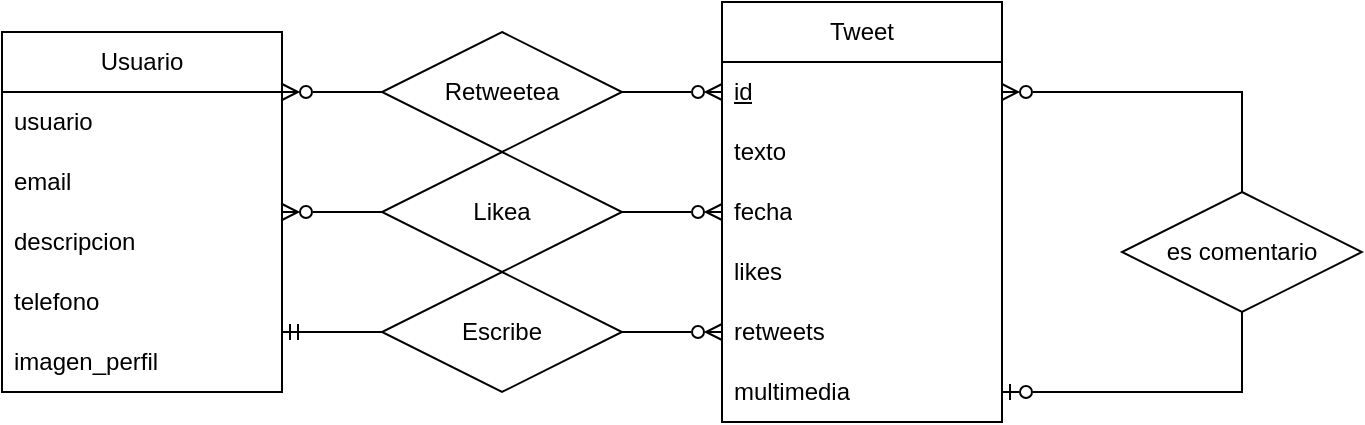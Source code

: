 <mxfile version="22.0.4" type="github">
  <diagram name="Página-1" id="h7G7wKTqeW1ms82aTiUC">
    <mxGraphModel dx="989" dy="530" grid="1" gridSize="10" guides="1" tooltips="1" connect="1" arrows="1" fold="1" page="1" pageScale="1" pageWidth="827" pageHeight="1169" math="0" shadow="0">
      <root>
        <mxCell id="0" />
        <mxCell id="1" parent="0" />
        <mxCell id="H6IoySsJWW5AUPkgWIUS-1" value="Usuario" style="swimlane;fontStyle=0;childLayout=stackLayout;horizontal=1;startSize=30;horizontalStack=0;resizeParent=1;resizeParentMax=0;resizeLast=0;collapsible=1;marginBottom=0;whiteSpace=wrap;html=1;" vertex="1" parent="1">
          <mxGeometry x="200" y="200" width="140" height="180" as="geometry" />
        </mxCell>
        <mxCell id="H6IoySsJWW5AUPkgWIUS-2" value="usuario" style="text;strokeColor=none;fillColor=none;align=left;verticalAlign=middle;spacingLeft=4;spacingRight=4;overflow=hidden;points=[[0,0.5],[1,0.5]];portConstraint=eastwest;rotatable=0;whiteSpace=wrap;html=1;" vertex="1" parent="H6IoySsJWW5AUPkgWIUS-1">
          <mxGeometry y="30" width="140" height="30" as="geometry" />
        </mxCell>
        <mxCell id="H6IoySsJWW5AUPkgWIUS-3" value="email" style="text;strokeColor=none;fillColor=none;align=left;verticalAlign=middle;spacingLeft=4;spacingRight=4;overflow=hidden;points=[[0,0.5],[1,0.5]];portConstraint=eastwest;rotatable=0;whiteSpace=wrap;html=1;" vertex="1" parent="H6IoySsJWW5AUPkgWIUS-1">
          <mxGeometry y="60" width="140" height="30" as="geometry" />
        </mxCell>
        <mxCell id="H6IoySsJWW5AUPkgWIUS-13" value="descripcion" style="text;strokeColor=none;fillColor=none;align=left;verticalAlign=middle;spacingLeft=4;spacingRight=4;overflow=hidden;points=[[0,0.5],[1,0.5]];portConstraint=eastwest;rotatable=0;whiteSpace=wrap;html=1;" vertex="1" parent="H6IoySsJWW5AUPkgWIUS-1">
          <mxGeometry y="90" width="140" height="30" as="geometry" />
        </mxCell>
        <mxCell id="H6IoySsJWW5AUPkgWIUS-4" value="telefono" style="text;strokeColor=none;fillColor=none;align=left;verticalAlign=middle;spacingLeft=4;spacingRight=4;overflow=hidden;points=[[0,0.5],[1,0.5]];portConstraint=eastwest;rotatable=0;whiteSpace=wrap;html=1;" vertex="1" parent="H6IoySsJWW5AUPkgWIUS-1">
          <mxGeometry y="120" width="140" height="30" as="geometry" />
        </mxCell>
        <mxCell id="H6IoySsJWW5AUPkgWIUS-14" value="imagen_perfil" style="text;strokeColor=none;fillColor=none;align=left;verticalAlign=middle;spacingLeft=4;spacingRight=4;overflow=hidden;points=[[0,0.5],[1,0.5]];portConstraint=eastwest;rotatable=0;whiteSpace=wrap;html=1;" vertex="1" parent="H6IoySsJWW5AUPkgWIUS-1">
          <mxGeometry y="150" width="140" height="30" as="geometry" />
        </mxCell>
        <mxCell id="H6IoySsJWW5AUPkgWIUS-5" value="Tweet" style="swimlane;fontStyle=0;childLayout=stackLayout;horizontal=1;startSize=30;horizontalStack=0;resizeParent=1;resizeParentMax=0;resizeLast=0;collapsible=1;marginBottom=0;whiteSpace=wrap;html=1;" vertex="1" parent="1">
          <mxGeometry x="560" y="185" width="140" height="210" as="geometry" />
        </mxCell>
        <mxCell id="H6IoySsJWW5AUPkgWIUS-6" value="&lt;u&gt;id&lt;/u&gt;" style="text;strokeColor=none;fillColor=none;align=left;verticalAlign=middle;spacingLeft=4;spacingRight=4;overflow=hidden;points=[[0,0.5],[1,0.5]];portConstraint=eastwest;rotatable=0;whiteSpace=wrap;html=1;" vertex="1" parent="H6IoySsJWW5AUPkgWIUS-5">
          <mxGeometry y="30" width="140" height="30" as="geometry" />
        </mxCell>
        <mxCell id="H6IoySsJWW5AUPkgWIUS-7" value="texto" style="text;strokeColor=none;fillColor=none;align=left;verticalAlign=middle;spacingLeft=4;spacingRight=4;overflow=hidden;points=[[0,0.5],[1,0.5]];portConstraint=eastwest;rotatable=0;whiteSpace=wrap;html=1;" vertex="1" parent="H6IoySsJWW5AUPkgWIUS-5">
          <mxGeometry y="60" width="140" height="30" as="geometry" />
        </mxCell>
        <mxCell id="H6IoySsJWW5AUPkgWIUS-8" value="fecha" style="text;strokeColor=none;fillColor=none;align=left;verticalAlign=middle;spacingLeft=4;spacingRight=4;overflow=hidden;points=[[0,0.5],[1,0.5]];portConstraint=eastwest;rotatable=0;whiteSpace=wrap;html=1;" vertex="1" parent="H6IoySsJWW5AUPkgWIUS-5">
          <mxGeometry y="90" width="140" height="30" as="geometry" />
        </mxCell>
        <mxCell id="H6IoySsJWW5AUPkgWIUS-23" value="likes" style="text;strokeColor=none;fillColor=none;align=left;verticalAlign=middle;spacingLeft=4;spacingRight=4;overflow=hidden;points=[[0,0.5],[1,0.5]];portConstraint=eastwest;rotatable=0;whiteSpace=wrap;html=1;" vertex="1" parent="H6IoySsJWW5AUPkgWIUS-5">
          <mxGeometry y="120" width="140" height="30" as="geometry" />
        </mxCell>
        <mxCell id="H6IoySsJWW5AUPkgWIUS-22" value="retweets" style="text;strokeColor=none;fillColor=none;align=left;verticalAlign=middle;spacingLeft=4;spacingRight=4;overflow=hidden;points=[[0,0.5],[1,0.5]];portConstraint=eastwest;rotatable=0;whiteSpace=wrap;html=1;" vertex="1" parent="H6IoySsJWW5AUPkgWIUS-5">
          <mxGeometry y="150" width="140" height="30" as="geometry" />
        </mxCell>
        <mxCell id="H6IoySsJWW5AUPkgWIUS-25" value="multimedia" style="text;strokeColor=none;fillColor=none;align=left;verticalAlign=middle;spacingLeft=4;spacingRight=4;overflow=hidden;points=[[0,0.5],[1,0.5]];portConstraint=eastwest;rotatable=0;whiteSpace=wrap;html=1;" vertex="1" parent="H6IoySsJWW5AUPkgWIUS-5">
          <mxGeometry y="180" width="140" height="30" as="geometry" />
        </mxCell>
        <mxCell id="H6IoySsJWW5AUPkgWIUS-17" style="edgeStyle=orthogonalEdgeStyle;rounded=0;orthogonalLoop=1;jettySize=auto;html=1;endArrow=ERmandOne;endFill=0;" edge="1" parent="1" source="H6IoySsJWW5AUPkgWIUS-16">
          <mxGeometry relative="1" as="geometry">
            <mxPoint x="340" y="350" as="targetPoint" />
          </mxGeometry>
        </mxCell>
        <mxCell id="H6IoySsJWW5AUPkgWIUS-18" style="edgeStyle=orthogonalEdgeStyle;rounded=0;orthogonalLoop=1;jettySize=auto;html=1;endArrow=ERzeroToMany;endFill=0;" edge="1" parent="1" source="H6IoySsJWW5AUPkgWIUS-16">
          <mxGeometry relative="1" as="geometry">
            <mxPoint x="560.0" y="350" as="targetPoint" />
          </mxGeometry>
        </mxCell>
        <mxCell id="H6IoySsJWW5AUPkgWIUS-16" value="Escribe" style="shape=rhombus;perimeter=rhombusPerimeter;whiteSpace=wrap;html=1;align=center;" vertex="1" parent="1">
          <mxGeometry x="390" y="320" width="120" height="60" as="geometry" />
        </mxCell>
        <mxCell id="H6IoySsJWW5AUPkgWIUS-26" style="edgeStyle=orthogonalEdgeStyle;rounded=0;orthogonalLoop=1;jettySize=auto;html=1;entryX=1;entryY=0.5;entryDx=0;entryDy=0;endArrow=ERzeroToOne;endFill=0;" edge="1" parent="1" source="H6IoySsJWW5AUPkgWIUS-24" target="H6IoySsJWW5AUPkgWIUS-25">
          <mxGeometry relative="1" as="geometry" />
        </mxCell>
        <mxCell id="H6IoySsJWW5AUPkgWIUS-27" style="edgeStyle=orthogonalEdgeStyle;rounded=0;orthogonalLoop=1;jettySize=auto;html=1;endArrow=ERzeroToMany;endFill=0;" edge="1" parent="1" source="H6IoySsJWW5AUPkgWIUS-24" target="H6IoySsJWW5AUPkgWIUS-6">
          <mxGeometry relative="1" as="geometry">
            <Array as="points">
              <mxPoint x="820" y="230" />
            </Array>
          </mxGeometry>
        </mxCell>
        <mxCell id="H6IoySsJWW5AUPkgWIUS-24" value="es comentario" style="shape=rhombus;perimeter=rhombusPerimeter;whiteSpace=wrap;html=1;align=center;" vertex="1" parent="1">
          <mxGeometry x="760" y="280" width="120" height="60" as="geometry" />
        </mxCell>
        <mxCell id="H6IoySsJWW5AUPkgWIUS-29" style="edgeStyle=orthogonalEdgeStyle;rounded=0;orthogonalLoop=1;jettySize=auto;html=1;endArrow=ERzeroToMany;endFill=0;" edge="1" parent="1" source="H6IoySsJWW5AUPkgWIUS-31">
          <mxGeometry relative="1" as="geometry">
            <mxPoint x="340" y="290" as="targetPoint" />
          </mxGeometry>
        </mxCell>
        <mxCell id="H6IoySsJWW5AUPkgWIUS-30" style="edgeStyle=orthogonalEdgeStyle;rounded=0;orthogonalLoop=1;jettySize=auto;html=1;endArrow=ERzeroToMany;endFill=0;" edge="1" parent="1" source="H6IoySsJWW5AUPkgWIUS-31">
          <mxGeometry relative="1" as="geometry">
            <mxPoint x="560.0" y="290" as="targetPoint" />
          </mxGeometry>
        </mxCell>
        <mxCell id="H6IoySsJWW5AUPkgWIUS-31" value="Likea" style="shape=rhombus;perimeter=rhombusPerimeter;whiteSpace=wrap;html=1;align=center;" vertex="1" parent="1">
          <mxGeometry x="390" y="260" width="120" height="60" as="geometry" />
        </mxCell>
        <mxCell id="H6IoySsJWW5AUPkgWIUS-32" style="edgeStyle=orthogonalEdgeStyle;rounded=0;orthogonalLoop=1;jettySize=auto;html=1;endArrow=ERzeroToMany;endFill=0;" edge="1" parent="1" source="H6IoySsJWW5AUPkgWIUS-34">
          <mxGeometry relative="1" as="geometry">
            <mxPoint x="340" y="230" as="targetPoint" />
          </mxGeometry>
        </mxCell>
        <mxCell id="H6IoySsJWW5AUPkgWIUS-33" style="edgeStyle=orthogonalEdgeStyle;rounded=0;orthogonalLoop=1;jettySize=auto;html=1;endArrow=ERzeroToMany;endFill=0;" edge="1" parent="1" source="H6IoySsJWW5AUPkgWIUS-34">
          <mxGeometry relative="1" as="geometry">
            <mxPoint x="560.0" y="230" as="targetPoint" />
          </mxGeometry>
        </mxCell>
        <mxCell id="H6IoySsJWW5AUPkgWIUS-34" value="Retweetea" style="shape=rhombus;perimeter=rhombusPerimeter;whiteSpace=wrap;html=1;align=center;" vertex="1" parent="1">
          <mxGeometry x="390" y="200" width="120" height="60" as="geometry" />
        </mxCell>
      </root>
    </mxGraphModel>
  </diagram>
</mxfile>
